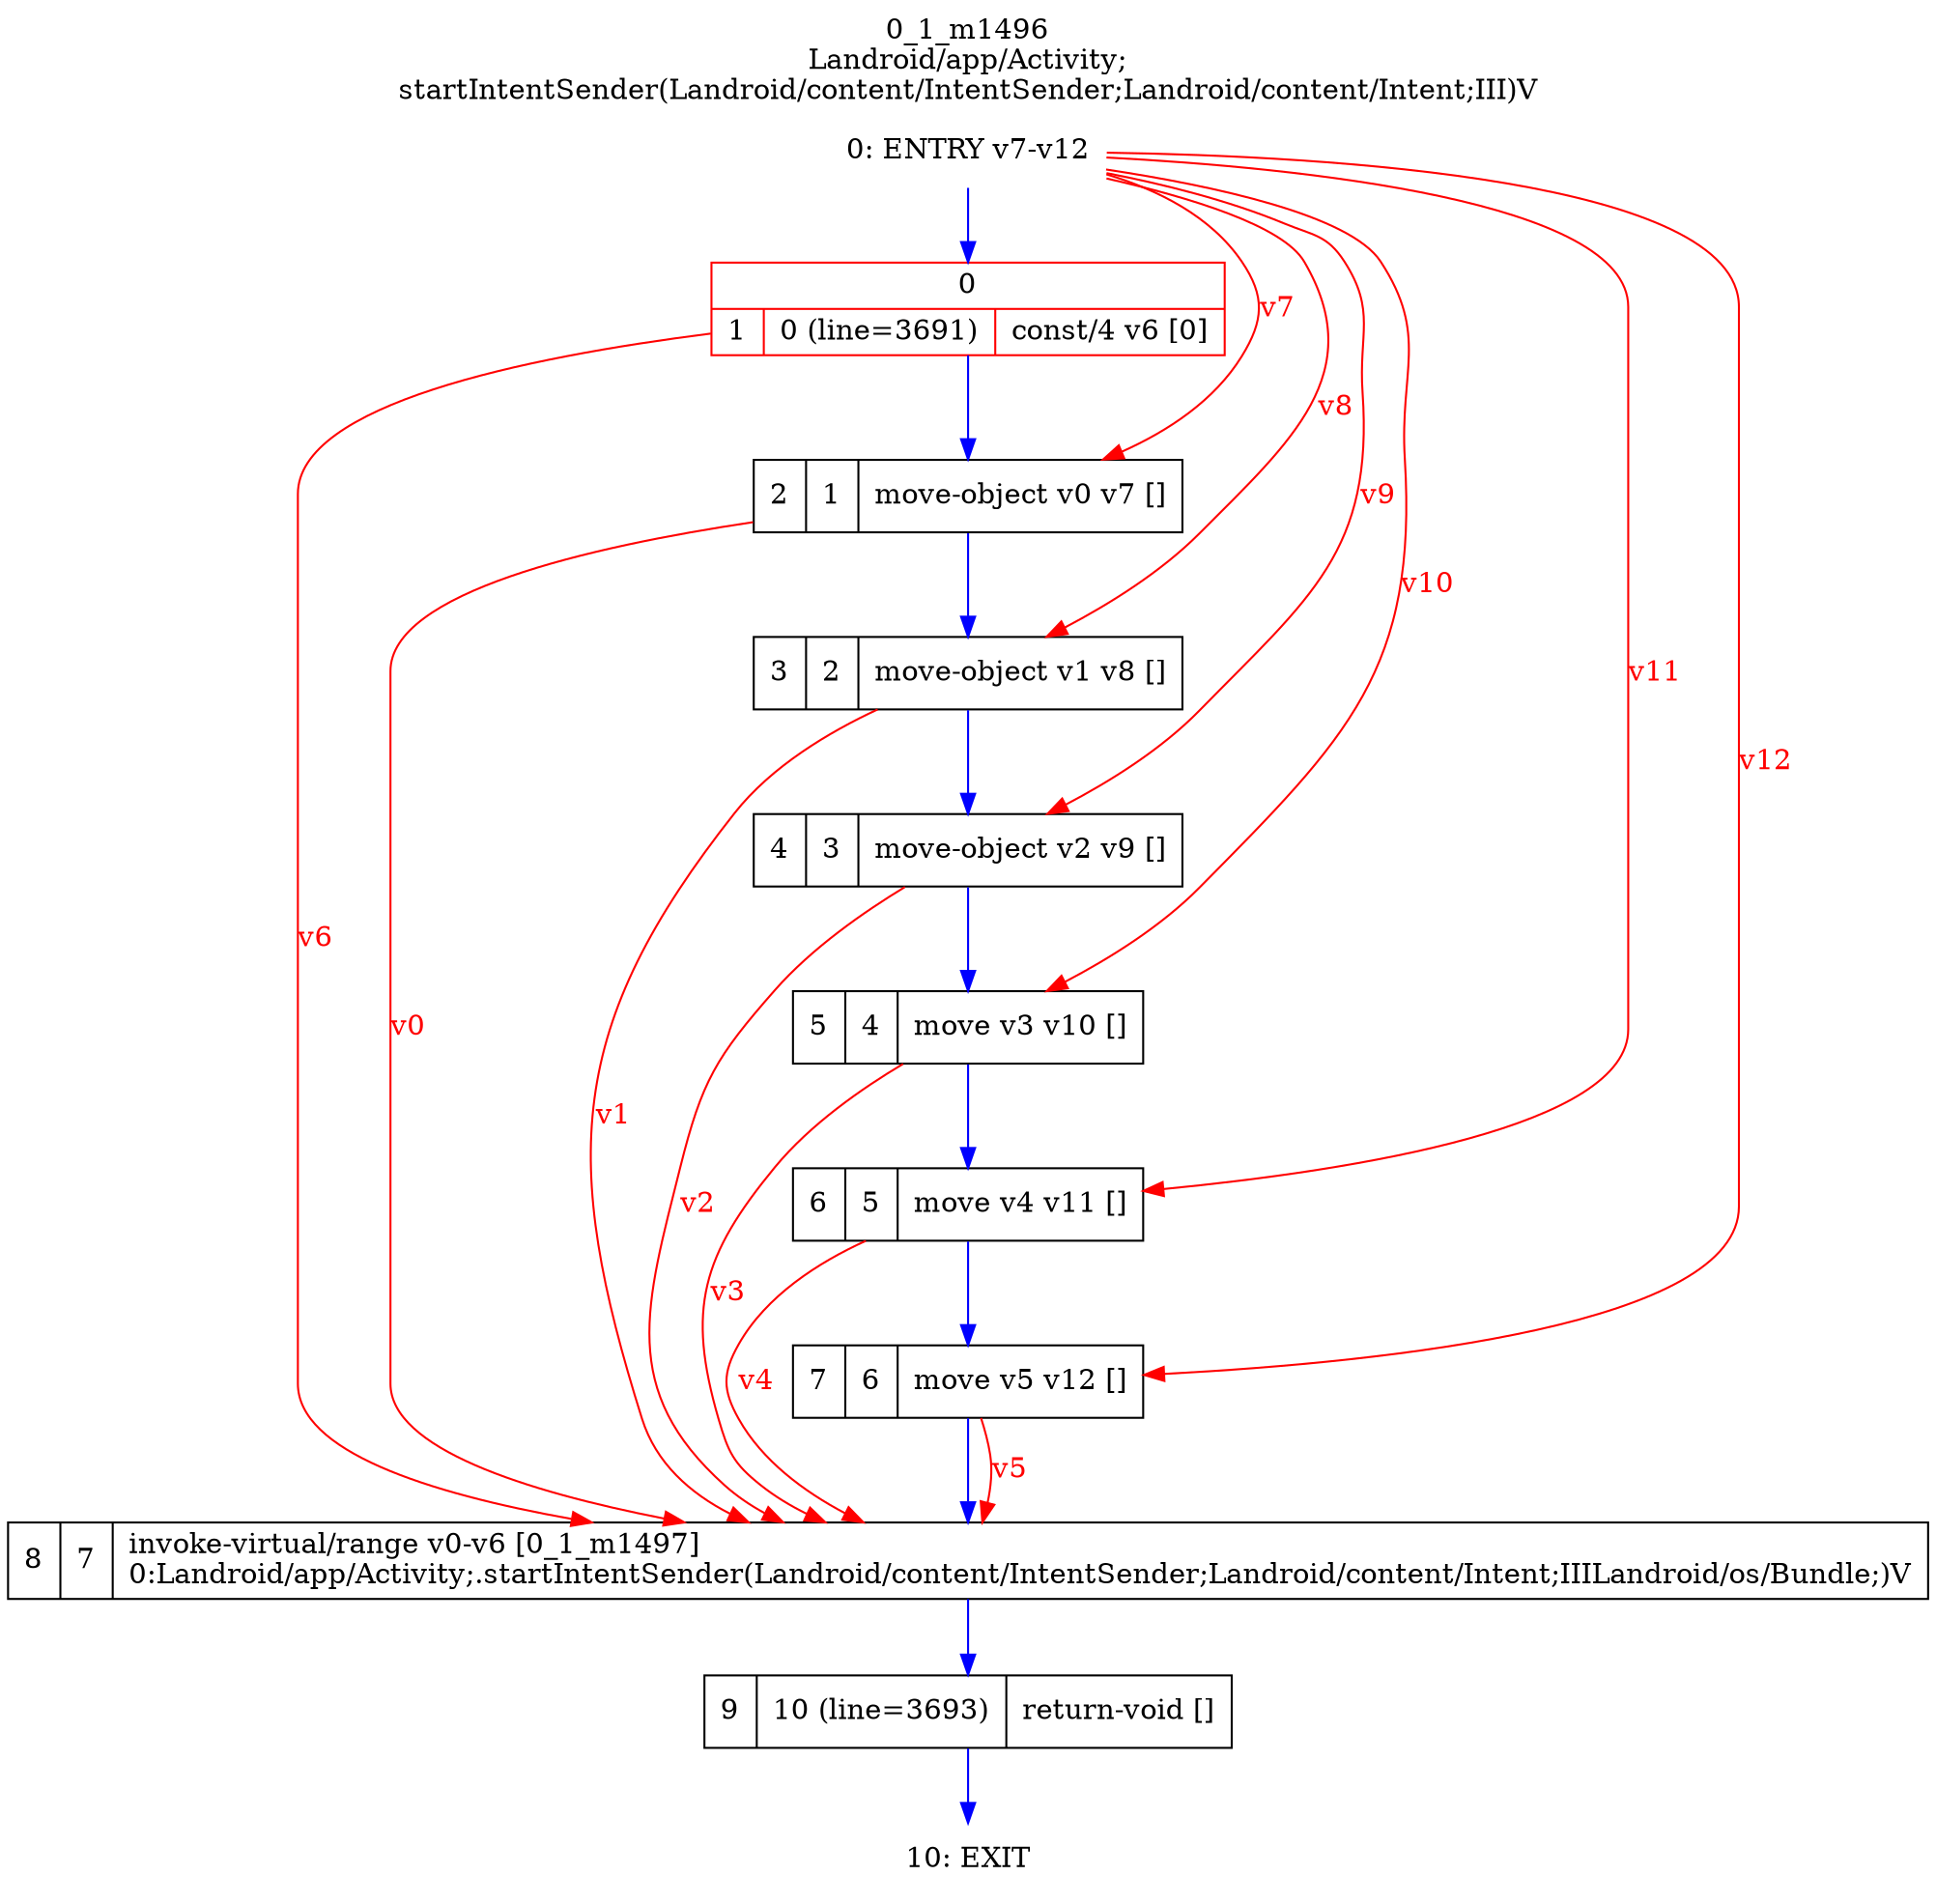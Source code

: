 digraph G {
rankdir=UD;
labelloc=t;
label="0_1_m1496\nLandroid/app/Activity;
startIntentSender(Landroid/content/IntentSender;Landroid/content/Intent;III)V";
0[label="0: ENTRY v7-v12",shape=plaintext];
1[label="{0|{1|0 (line=3691)|const/4 v6 [0]\l}}",shape=record, color=red];
2[label="2|1|move-object v0 v7 []\l",shape=record];
3[label="3|2|move-object v1 v8 []\l",shape=record];
4[label="4|3|move-object v2 v9 []\l",shape=record];
5[label="5|4|move v3 v10 []\l",shape=record];
6[label="6|5|move v4 v11 []\l",shape=record];
7[label="7|6|move v5 v12 []\l",shape=record];
8[label="8|7|invoke-virtual/range v0-v6 [0_1_m1497]\l0:Landroid/app/Activity;.startIntentSender(Landroid/content/IntentSender;Landroid/content/Intent;IIILandroid/os/Bundle;)V\l",shape=record,URL="0_1_m1497.dot"];
9[label="9|10 (line=3693)|return-void []\l",shape=record];
10[label="10: EXIT",shape=plaintext];
0->1 [color=blue, fontcolor=blue,weight=100, taillabel=""];
1->2 [color=blue, fontcolor=blue,weight=100, taillabel=""];
2->3 [color=blue, fontcolor=blue,weight=100, taillabel=""];
3->4 [color=blue, fontcolor=blue,weight=100, taillabel=""];
4->5 [color=blue, fontcolor=blue,weight=100, taillabel=""];
5->6 [color=blue, fontcolor=blue,weight=100, taillabel=""];
6->7 [color=blue, fontcolor=blue,weight=100, taillabel=""];
7->8 [color=blue, fontcolor=blue,weight=100, taillabel=""];
8->9 [color=blue, fontcolor=blue,weight=100, taillabel=""];
9->10 [color=blue, fontcolor=blue,weight=100, taillabel=""];
0->2 [color=red, fontcolor=red, label="v7"];
0->3 [color=red, fontcolor=red, label="v8"];
0->4 [color=red, fontcolor=red, label="v9"];
0->5 [color=red, fontcolor=red, label="v10"];
0->6 [color=red, fontcolor=red, label="v11"];
0->7 [color=red, fontcolor=red, label="v12"];
1->8 [color=red, fontcolor=red, label="v6"];
2->8 [color=red, fontcolor=red, label="v0"];
3->8 [color=red, fontcolor=red, label="v1"];
4->8 [color=red, fontcolor=red, label="v2"];
5->8 [color=red, fontcolor=red, label="v3"];
6->8 [color=red, fontcolor=red, label="v4"];
7->8 [color=red, fontcolor=red, label="v5"];
}
